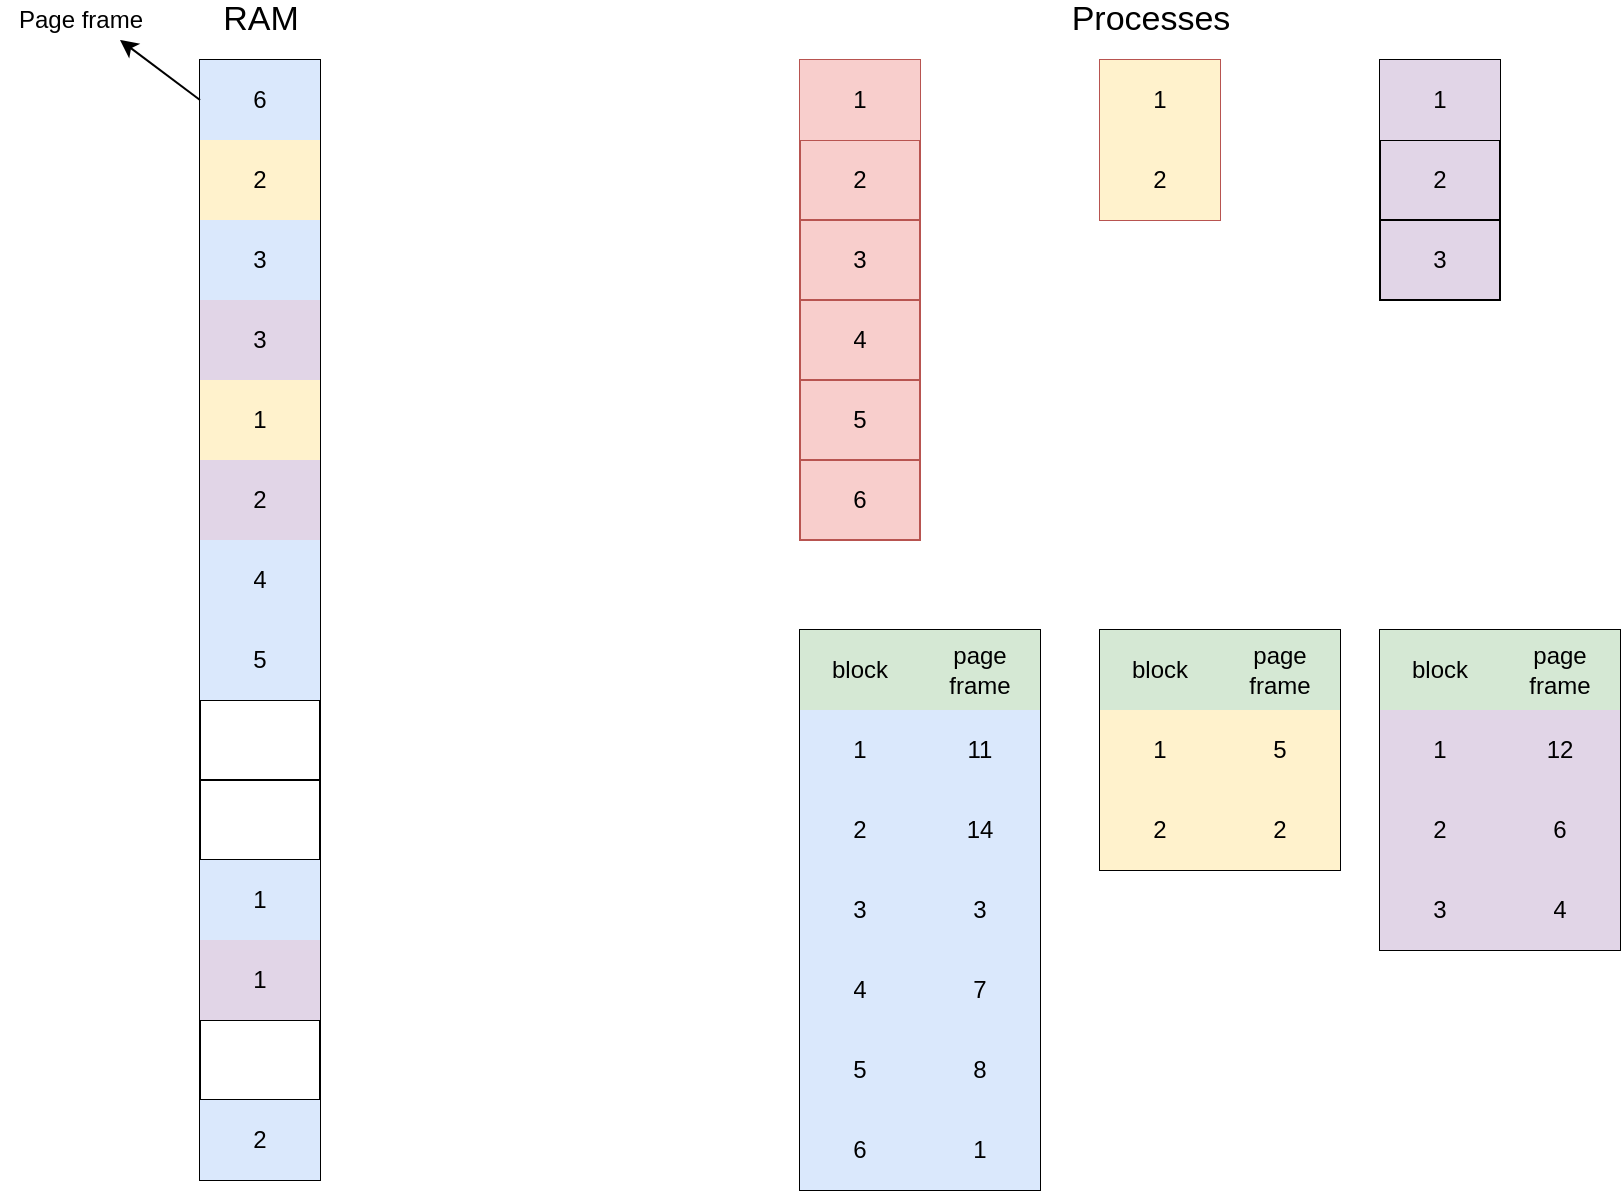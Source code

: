 <mxfile version="13.4.2" type="github">
  <diagram id="Kjc9poSDJmzgFYwM65Es" name="Page-1">
    <mxGraphModel dx="2066" dy="1154" grid="1" gridSize="10" guides="1" tooltips="1" connect="1" arrows="1" fold="1" page="1" pageScale="1" pageWidth="827" pageHeight="1169" math="0" shadow="0">
      <root>
        <mxCell id="0" />
        <mxCell id="1" parent="0" />
        <mxCell id="gSJrjUqgG9J_eSjiBrPd-1" value="" style="shape=table;html=1;whiteSpace=wrap;startSize=0;container=1;collapsible=0;childLayout=tableLayout;" parent="1" vertex="1">
          <mxGeometry x="110" y="160" width="60" height="560" as="geometry" />
        </mxCell>
        <mxCell id="gSJrjUqgG9J_eSjiBrPd-2" value="" style="shape=partialRectangle;html=1;whiteSpace=wrap;collapsible=0;dropTarget=0;pointerEvents=0;fillColor=none;top=0;left=0;bottom=0;right=0;points=[[0,0.5],[1,0.5]];portConstraint=eastwest;" parent="gSJrjUqgG9J_eSjiBrPd-1" vertex="1">
          <mxGeometry width="60" height="40" as="geometry" />
        </mxCell>
        <mxCell id="gSJrjUqgG9J_eSjiBrPd-3" value="6" style="shape=partialRectangle;html=1;whiteSpace=wrap;connectable=0;overflow=hidden;fillColor=#dae8fc;top=0;left=0;bottom=0;right=0;strokeColor=#6c8ebf;" parent="gSJrjUqgG9J_eSjiBrPd-2" vertex="1">
          <mxGeometry width="60" height="40" as="geometry" />
        </mxCell>
        <mxCell id="gSJrjUqgG9J_eSjiBrPd-4" value="" style="shape=partialRectangle;html=1;whiteSpace=wrap;collapsible=0;dropTarget=0;pointerEvents=0;fillColor=none;top=0;left=0;bottom=0;right=0;points=[[0,0.5],[1,0.5]];portConstraint=eastwest;" parent="gSJrjUqgG9J_eSjiBrPd-1" vertex="1">
          <mxGeometry y="40" width="60" height="40" as="geometry" />
        </mxCell>
        <mxCell id="gSJrjUqgG9J_eSjiBrPd-5" value="2" style="shape=partialRectangle;html=1;whiteSpace=wrap;connectable=0;overflow=hidden;top=0;left=0;bottom=0;right=0;fillColor=#fff2cc;strokeColor=#d6b656;" parent="gSJrjUqgG9J_eSjiBrPd-4" vertex="1">
          <mxGeometry width="60" height="40" as="geometry" />
        </mxCell>
        <mxCell id="gSJrjUqgG9J_eSjiBrPd-6" value="" style="shape=partialRectangle;html=1;whiteSpace=wrap;collapsible=0;dropTarget=0;pointerEvents=0;fillColor=none;top=0;left=0;bottom=0;right=0;points=[[0,0.5],[1,0.5]];portConstraint=eastwest;" parent="gSJrjUqgG9J_eSjiBrPd-1" vertex="1">
          <mxGeometry y="80" width="60" height="40" as="geometry" />
        </mxCell>
        <mxCell id="gSJrjUqgG9J_eSjiBrPd-7" value="3" style="shape=partialRectangle;html=1;whiteSpace=wrap;connectable=0;overflow=hidden;top=0;left=0;bottom=0;right=0;fillColor=#dae8fc;strokeColor=#6c8ebf;" parent="gSJrjUqgG9J_eSjiBrPd-6" vertex="1">
          <mxGeometry width="60" height="40" as="geometry" />
        </mxCell>
        <mxCell id="gSJrjUqgG9J_eSjiBrPd-8" value="" style="shape=partialRectangle;html=1;whiteSpace=wrap;collapsible=0;dropTarget=0;pointerEvents=0;fillColor=none;top=0;left=0;bottom=0;right=0;points=[[0,0.5],[1,0.5]];portConstraint=eastwest;" parent="gSJrjUqgG9J_eSjiBrPd-1" vertex="1">
          <mxGeometry y="120" width="60" height="40" as="geometry" />
        </mxCell>
        <mxCell id="gSJrjUqgG9J_eSjiBrPd-9" value="3" style="shape=partialRectangle;html=1;whiteSpace=wrap;connectable=0;overflow=hidden;top=0;left=0;bottom=0;right=0;fillColor=#e1d5e7;strokeColor=#9673a6;" parent="gSJrjUqgG9J_eSjiBrPd-8" vertex="1">
          <mxGeometry width="60" height="40" as="geometry" />
        </mxCell>
        <mxCell id="gSJrjUqgG9J_eSjiBrPd-10" value="" style="shape=partialRectangle;html=1;whiteSpace=wrap;collapsible=0;dropTarget=0;pointerEvents=0;fillColor=none;top=0;left=0;bottom=0;right=0;points=[[0,0.5],[1,0.5]];portConstraint=eastwest;" parent="gSJrjUqgG9J_eSjiBrPd-1" vertex="1">
          <mxGeometry y="160" width="60" height="40" as="geometry" />
        </mxCell>
        <mxCell id="gSJrjUqgG9J_eSjiBrPd-11" value="1" style="shape=partialRectangle;html=1;whiteSpace=wrap;connectable=0;overflow=hidden;top=0;left=0;bottom=0;right=0;fillColor=#fff2cc;strokeColor=#d6b656;" parent="gSJrjUqgG9J_eSjiBrPd-10" vertex="1">
          <mxGeometry width="60" height="40" as="geometry" />
        </mxCell>
        <mxCell id="gSJrjUqgG9J_eSjiBrPd-12" value="" style="shape=partialRectangle;html=1;whiteSpace=wrap;collapsible=0;dropTarget=0;pointerEvents=0;fillColor=none;top=0;left=0;bottom=0;right=0;points=[[0,0.5],[1,0.5]];portConstraint=eastwest;" parent="gSJrjUqgG9J_eSjiBrPd-1" vertex="1">
          <mxGeometry y="200" width="60" height="40" as="geometry" />
        </mxCell>
        <mxCell id="gSJrjUqgG9J_eSjiBrPd-13" value="2" style="shape=partialRectangle;html=1;whiteSpace=wrap;connectable=0;overflow=hidden;top=0;left=0;bottom=0;right=0;fillColor=#e1d5e7;strokeColor=#9673a6;" parent="gSJrjUqgG9J_eSjiBrPd-12" vertex="1">
          <mxGeometry width="60" height="40" as="geometry" />
        </mxCell>
        <mxCell id="gSJrjUqgG9J_eSjiBrPd-14" value="" style="shape=partialRectangle;html=1;whiteSpace=wrap;collapsible=0;dropTarget=0;pointerEvents=0;fillColor=none;top=0;left=0;bottom=0;right=0;points=[[0,0.5],[1,0.5]];portConstraint=eastwest;" parent="gSJrjUqgG9J_eSjiBrPd-1" vertex="1">
          <mxGeometry y="240" width="60" height="40" as="geometry" />
        </mxCell>
        <mxCell id="gSJrjUqgG9J_eSjiBrPd-15" value="4" style="shape=partialRectangle;html=1;whiteSpace=wrap;connectable=0;overflow=hidden;fillColor=#dae8fc;top=0;left=0;bottom=0;right=0;strokeColor=#6c8ebf;" parent="gSJrjUqgG9J_eSjiBrPd-14" vertex="1">
          <mxGeometry width="60" height="40" as="geometry" />
        </mxCell>
        <mxCell id="gSJrjUqgG9J_eSjiBrPd-16" value="" style="shape=partialRectangle;html=1;whiteSpace=wrap;collapsible=0;dropTarget=0;pointerEvents=0;fillColor=none;top=0;left=0;bottom=0;right=0;points=[[0,0.5],[1,0.5]];portConstraint=eastwest;" parent="gSJrjUqgG9J_eSjiBrPd-1" vertex="1">
          <mxGeometry y="280" width="60" height="40" as="geometry" />
        </mxCell>
        <mxCell id="gSJrjUqgG9J_eSjiBrPd-17" value="5" style="shape=partialRectangle;html=1;whiteSpace=wrap;connectable=0;overflow=hidden;fillColor=#dae8fc;top=0;left=0;bottom=0;right=0;strokeColor=#6c8ebf;" parent="gSJrjUqgG9J_eSjiBrPd-16" vertex="1">
          <mxGeometry width="60" height="40" as="geometry" />
        </mxCell>
        <mxCell id="gSJrjUqgG9J_eSjiBrPd-18" value="" style="shape=partialRectangle;html=1;whiteSpace=wrap;collapsible=0;dropTarget=0;pointerEvents=0;fillColor=none;top=0;left=0;bottom=0;right=0;points=[[0,0.5],[1,0.5]];portConstraint=eastwest;" parent="gSJrjUqgG9J_eSjiBrPd-1" vertex="1">
          <mxGeometry y="320" width="60" height="40" as="geometry" />
        </mxCell>
        <mxCell id="gSJrjUqgG9J_eSjiBrPd-19" value="" style="shape=partialRectangle;html=1;whiteSpace=wrap;connectable=0;overflow=hidden;fillColor=none;top=0;left=0;bottom=0;right=0;" parent="gSJrjUqgG9J_eSjiBrPd-18" vertex="1">
          <mxGeometry width="60" height="40" as="geometry" />
        </mxCell>
        <mxCell id="gSJrjUqgG9J_eSjiBrPd-20" value="" style="shape=partialRectangle;html=1;whiteSpace=wrap;collapsible=0;dropTarget=0;pointerEvents=0;fillColor=none;top=0;left=0;bottom=0;right=0;points=[[0,0.5],[1,0.5]];portConstraint=eastwest;" parent="gSJrjUqgG9J_eSjiBrPd-1" vertex="1">
          <mxGeometry y="360" width="60" height="40" as="geometry" />
        </mxCell>
        <mxCell id="gSJrjUqgG9J_eSjiBrPd-21" value="" style="shape=partialRectangle;html=1;whiteSpace=wrap;connectable=0;overflow=hidden;fillColor=none;top=0;left=0;bottom=0;right=0;" parent="gSJrjUqgG9J_eSjiBrPd-20" vertex="1">
          <mxGeometry width="60" height="40" as="geometry" />
        </mxCell>
        <mxCell id="gSJrjUqgG9J_eSjiBrPd-22" value="" style="shape=partialRectangle;html=1;whiteSpace=wrap;collapsible=0;dropTarget=0;pointerEvents=0;fillColor=none;top=0;left=0;bottom=0;right=0;points=[[0,0.5],[1,0.5]];portConstraint=eastwest;" parent="gSJrjUqgG9J_eSjiBrPd-1" vertex="1">
          <mxGeometry y="400" width="60" height="40" as="geometry" />
        </mxCell>
        <mxCell id="gSJrjUqgG9J_eSjiBrPd-23" value="1" style="shape=partialRectangle;html=1;whiteSpace=wrap;connectable=0;overflow=hidden;fillColor=#dae8fc;top=0;left=0;bottom=0;right=0;strokeColor=#6c8ebf;" parent="gSJrjUqgG9J_eSjiBrPd-22" vertex="1">
          <mxGeometry width="60" height="40" as="geometry" />
        </mxCell>
        <mxCell id="gSJrjUqgG9J_eSjiBrPd-24" value="" style="shape=partialRectangle;html=1;whiteSpace=wrap;collapsible=0;dropTarget=0;pointerEvents=0;fillColor=none;top=0;left=0;bottom=0;right=0;points=[[0,0.5],[1,0.5]];portConstraint=eastwest;" parent="gSJrjUqgG9J_eSjiBrPd-1" vertex="1">
          <mxGeometry y="440" width="60" height="40" as="geometry" />
        </mxCell>
        <mxCell id="gSJrjUqgG9J_eSjiBrPd-25" value="1" style="shape=partialRectangle;html=1;whiteSpace=wrap;connectable=0;overflow=hidden;fillColor=#e1d5e7;top=0;left=0;bottom=0;right=0;strokeColor=#9673a6;" parent="gSJrjUqgG9J_eSjiBrPd-24" vertex="1">
          <mxGeometry width="60" height="40" as="geometry" />
        </mxCell>
        <mxCell id="gSJrjUqgG9J_eSjiBrPd-26" value="" style="shape=partialRectangle;html=1;whiteSpace=wrap;collapsible=0;dropTarget=0;pointerEvents=0;fillColor=none;top=0;left=0;bottom=0;right=0;points=[[0,0.5],[1,0.5]];portConstraint=eastwest;" parent="gSJrjUqgG9J_eSjiBrPd-1" vertex="1">
          <mxGeometry y="480" width="60" height="40" as="geometry" />
        </mxCell>
        <mxCell id="gSJrjUqgG9J_eSjiBrPd-27" value="" style="shape=partialRectangle;html=1;whiteSpace=wrap;connectable=0;overflow=hidden;fillColor=none;top=0;left=0;bottom=0;right=0;" parent="gSJrjUqgG9J_eSjiBrPd-26" vertex="1">
          <mxGeometry width="60" height="40" as="geometry" />
        </mxCell>
        <mxCell id="gSJrjUqgG9J_eSjiBrPd-28" value="" style="shape=partialRectangle;html=1;whiteSpace=wrap;collapsible=0;dropTarget=0;pointerEvents=0;fillColor=none;top=0;left=0;bottom=0;right=0;points=[[0,0.5],[1,0.5]];portConstraint=eastwest;" parent="gSJrjUqgG9J_eSjiBrPd-1" vertex="1">
          <mxGeometry y="520" width="60" height="40" as="geometry" />
        </mxCell>
        <mxCell id="gSJrjUqgG9J_eSjiBrPd-29" value="2" style="shape=partialRectangle;html=1;whiteSpace=wrap;connectable=0;overflow=hidden;fillColor=#dae8fc;top=0;left=0;bottom=0;right=0;strokeColor=#6c8ebf;" parent="gSJrjUqgG9J_eSjiBrPd-28" vertex="1">
          <mxGeometry width="60" height="40" as="geometry" />
        </mxCell>
        <mxCell id="2" value="&lt;font style=&quot;font-size: 17px&quot;&gt;RAM&lt;/font&gt;" style="text;html=1;align=center;verticalAlign=middle;resizable=0;points=[];autosize=1;strokeWidth=10;" parent="1" vertex="1">
          <mxGeometry x="115" y="130" width="50" height="20" as="geometry" />
        </mxCell>
        <mxCell id="gSJrjUqgG9J_eSjiBrPd-43" value="&lt;font style=&quot;font-size: 17px&quot;&gt;Processes&lt;/font&gt;" style="text;html=1;align=center;verticalAlign=middle;resizable=0;points=[];autosize=1;strokeWidth=10;" parent="1" vertex="1">
          <mxGeometry x="540" y="130" width="90" height="20" as="geometry" />
        </mxCell>
        <mxCell id="Pde7-KBBgsuIQ9UqTgHa-2" style="rounded=0;orthogonalLoop=1;jettySize=auto;html=1;exitX=0;exitY=0.5;exitDx=0;exitDy=0;" parent="1" source="gSJrjUqgG9J_eSjiBrPd-2" edge="1">
          <mxGeometry relative="1" as="geometry">
            <mxPoint x="70" y="150" as="targetPoint" />
          </mxGeometry>
        </mxCell>
        <mxCell id="Pde7-KBBgsuIQ9UqTgHa-3" value="Page frame&lt;br&gt;" style="text;html=1;align=center;verticalAlign=middle;resizable=0;points=[];autosize=1;" parent="1" vertex="1">
          <mxGeometry x="10" y="130" width="80" height="20" as="geometry" />
        </mxCell>
        <mxCell id="gSJrjUqgG9J_eSjiBrPd-44" value="" style="shape=table;html=1;whiteSpace=wrap;startSize=0;container=1;collapsible=0;childLayout=tableLayout;" parent="1" vertex="1">
          <mxGeometry x="410" y="445" width="120" height="280" as="geometry" />
        </mxCell>
        <mxCell id="gSJrjUqgG9J_eSjiBrPd-45" value="" style="shape=partialRectangle;html=1;whiteSpace=wrap;collapsible=0;dropTarget=0;pointerEvents=0;fillColor=none;top=0;left=0;bottom=0;right=0;points=[[0,0.5],[1,0.5]];portConstraint=eastwest;" parent="gSJrjUqgG9J_eSjiBrPd-44" vertex="1">
          <mxGeometry width="120" height="40" as="geometry" />
        </mxCell>
        <mxCell id="gSJrjUqgG9J_eSjiBrPd-46" value="block" style="shape=partialRectangle;html=1;whiteSpace=wrap;connectable=0;overflow=hidden;fillColor=#d5e8d4;top=0;left=0;bottom=0;right=0;strokeColor=#82b366;" parent="gSJrjUqgG9J_eSjiBrPd-45" vertex="1">
          <mxGeometry width="60" height="40" as="geometry" />
        </mxCell>
        <mxCell id="gSJrjUqgG9J_eSjiBrPd-47" value="page frame" style="shape=partialRectangle;html=1;whiteSpace=wrap;connectable=0;overflow=hidden;fillColor=#d5e8d4;top=0;left=0;bottom=0;right=0;strokeColor=#82b366;" parent="gSJrjUqgG9J_eSjiBrPd-45" vertex="1">
          <mxGeometry x="60" width="60" height="40" as="geometry" />
        </mxCell>
        <mxCell id="gSJrjUqgG9J_eSjiBrPd-51" value="" style="shape=partialRectangle;html=1;whiteSpace=wrap;collapsible=0;dropTarget=0;pointerEvents=0;fillColor=none;top=0;left=0;bottom=0;right=0;points=[[0,0.5],[1,0.5]];portConstraint=eastwest;" parent="gSJrjUqgG9J_eSjiBrPd-44" vertex="1">
          <mxGeometry y="40" width="120" height="40" as="geometry" />
        </mxCell>
        <mxCell id="gSJrjUqgG9J_eSjiBrPd-52" value="1" style="shape=partialRectangle;html=1;whiteSpace=wrap;connectable=0;overflow=hidden;fillColor=#dae8fc;top=0;left=0;bottom=0;right=0;strokeColor=#6c8ebf;" parent="gSJrjUqgG9J_eSjiBrPd-51" vertex="1">
          <mxGeometry width="60" height="40" as="geometry" />
        </mxCell>
        <mxCell id="gSJrjUqgG9J_eSjiBrPd-53" value="11" style="shape=partialRectangle;html=1;whiteSpace=wrap;connectable=0;overflow=hidden;fillColor=#dae8fc;top=0;left=0;bottom=0;right=0;strokeColor=#6c8ebf;" parent="gSJrjUqgG9J_eSjiBrPd-51" vertex="1">
          <mxGeometry x="60" width="60" height="40" as="geometry" />
        </mxCell>
        <mxCell id="gSJrjUqgG9J_eSjiBrPd-48" value="" style="shape=partialRectangle;html=1;whiteSpace=wrap;collapsible=0;dropTarget=0;pointerEvents=0;fillColor=none;top=0;left=0;bottom=0;right=0;points=[[0,0.5],[1,0.5]];portConstraint=eastwest;" parent="gSJrjUqgG9J_eSjiBrPd-44" vertex="1">
          <mxGeometry y="80" width="120" height="40" as="geometry" />
        </mxCell>
        <mxCell id="gSJrjUqgG9J_eSjiBrPd-49" value="2" style="shape=partialRectangle;html=1;whiteSpace=wrap;connectable=0;overflow=hidden;fillColor=#dae8fc;top=0;left=0;bottom=0;right=0;strokeColor=#6c8ebf;" parent="gSJrjUqgG9J_eSjiBrPd-48" vertex="1">
          <mxGeometry width="60" height="40" as="geometry" />
        </mxCell>
        <mxCell id="gSJrjUqgG9J_eSjiBrPd-50" value="14" style="shape=partialRectangle;html=1;whiteSpace=wrap;connectable=0;overflow=hidden;fillColor=#dae8fc;top=0;left=0;bottom=0;right=0;strokeColor=#6c8ebf;" parent="gSJrjUqgG9J_eSjiBrPd-48" vertex="1">
          <mxGeometry x="60" width="60" height="40" as="geometry" />
        </mxCell>
        <mxCell id="gSJrjUqgG9J_eSjiBrPd-54" value="" style="shape=partialRectangle;html=1;whiteSpace=wrap;collapsible=0;dropTarget=0;pointerEvents=0;fillColor=none;top=0;left=0;bottom=0;right=0;points=[[0,0.5],[1,0.5]];portConstraint=eastwest;" parent="gSJrjUqgG9J_eSjiBrPd-44" vertex="1">
          <mxGeometry y="120" width="120" height="40" as="geometry" />
        </mxCell>
        <mxCell id="gSJrjUqgG9J_eSjiBrPd-55" value="3" style="shape=partialRectangle;html=1;whiteSpace=wrap;connectable=0;overflow=hidden;fillColor=#dae8fc;top=0;left=0;bottom=0;right=0;strokeColor=#6c8ebf;" parent="gSJrjUqgG9J_eSjiBrPd-54" vertex="1">
          <mxGeometry width="60" height="40" as="geometry" />
        </mxCell>
        <mxCell id="gSJrjUqgG9J_eSjiBrPd-56" value="3" style="shape=partialRectangle;html=1;whiteSpace=wrap;connectable=0;overflow=hidden;fillColor=#dae8fc;top=0;left=0;bottom=0;right=0;strokeColor=#6c8ebf;" parent="gSJrjUqgG9J_eSjiBrPd-54" vertex="1">
          <mxGeometry x="60" width="60" height="40" as="geometry" />
        </mxCell>
        <mxCell id="gSJrjUqgG9J_eSjiBrPd-57" value="" style="shape=partialRectangle;html=1;whiteSpace=wrap;collapsible=0;dropTarget=0;pointerEvents=0;fillColor=none;top=0;left=0;bottom=0;right=0;points=[[0,0.5],[1,0.5]];portConstraint=eastwest;" parent="gSJrjUqgG9J_eSjiBrPd-44" vertex="1">
          <mxGeometry y="160" width="120" height="40" as="geometry" />
        </mxCell>
        <mxCell id="gSJrjUqgG9J_eSjiBrPd-58" value="4" style="shape=partialRectangle;html=1;whiteSpace=wrap;connectable=0;overflow=hidden;fillColor=#dae8fc;top=0;left=0;bottom=0;right=0;strokeColor=#6c8ebf;" parent="gSJrjUqgG9J_eSjiBrPd-57" vertex="1">
          <mxGeometry width="60" height="40" as="geometry" />
        </mxCell>
        <mxCell id="gSJrjUqgG9J_eSjiBrPd-59" value="7" style="shape=partialRectangle;html=1;whiteSpace=wrap;connectable=0;overflow=hidden;fillColor=#dae8fc;top=0;left=0;bottom=0;right=0;strokeColor=#6c8ebf;" parent="gSJrjUqgG9J_eSjiBrPd-57" vertex="1">
          <mxGeometry x="60" width="60" height="40" as="geometry" />
        </mxCell>
        <mxCell id="gSJrjUqgG9J_eSjiBrPd-60" value="" style="shape=partialRectangle;html=1;whiteSpace=wrap;collapsible=0;dropTarget=0;pointerEvents=0;fillColor=none;top=0;left=0;bottom=0;right=0;points=[[0,0.5],[1,0.5]];portConstraint=eastwest;" parent="gSJrjUqgG9J_eSjiBrPd-44" vertex="1">
          <mxGeometry y="200" width="120" height="40" as="geometry" />
        </mxCell>
        <mxCell id="gSJrjUqgG9J_eSjiBrPd-61" value="5" style="shape=partialRectangle;html=1;whiteSpace=wrap;connectable=0;overflow=hidden;fillColor=#dae8fc;top=0;left=0;bottom=0;right=0;strokeColor=#6c8ebf;" parent="gSJrjUqgG9J_eSjiBrPd-60" vertex="1">
          <mxGeometry width="60" height="40" as="geometry" />
        </mxCell>
        <mxCell id="gSJrjUqgG9J_eSjiBrPd-62" value="8" style="shape=partialRectangle;html=1;whiteSpace=wrap;connectable=0;overflow=hidden;fillColor=#dae8fc;top=0;left=0;bottom=0;right=0;strokeColor=#6c8ebf;" parent="gSJrjUqgG9J_eSjiBrPd-60" vertex="1">
          <mxGeometry x="60" width="60" height="40" as="geometry" />
        </mxCell>
        <mxCell id="gSJrjUqgG9J_eSjiBrPd-63" value="" style="shape=partialRectangle;html=1;whiteSpace=wrap;collapsible=0;dropTarget=0;pointerEvents=0;fillColor=none;top=0;left=0;bottom=0;right=0;points=[[0,0.5],[1,0.5]];portConstraint=eastwest;" parent="gSJrjUqgG9J_eSjiBrPd-44" vertex="1">
          <mxGeometry y="240" width="120" height="40" as="geometry" />
        </mxCell>
        <mxCell id="gSJrjUqgG9J_eSjiBrPd-64" value="6" style="shape=partialRectangle;html=1;whiteSpace=wrap;connectable=0;overflow=hidden;fillColor=#dae8fc;top=0;left=0;bottom=0;right=0;strokeColor=#6c8ebf;" parent="gSJrjUqgG9J_eSjiBrPd-63" vertex="1">
          <mxGeometry width="60" height="40" as="geometry" />
        </mxCell>
        <mxCell id="gSJrjUqgG9J_eSjiBrPd-65" value="1" style="shape=partialRectangle;html=1;whiteSpace=wrap;connectable=0;overflow=hidden;fillColor=#dae8fc;top=0;left=0;bottom=0;right=0;strokeColor=#6c8ebf;" parent="gSJrjUqgG9J_eSjiBrPd-63" vertex="1">
          <mxGeometry x="60" width="60" height="40" as="geometry" />
        </mxCell>
        <mxCell id="gSJrjUqgG9J_eSjiBrPd-30" value="" style="shape=table;html=1;whiteSpace=wrap;startSize=0;container=1;collapsible=0;childLayout=tableLayout;fillColor=#f8cecc;strokeColor=#b85450;" parent="1" vertex="1">
          <mxGeometry x="410" y="160" width="60" height="240" as="geometry" />
        </mxCell>
        <mxCell id="gSJrjUqgG9J_eSjiBrPd-31" value="" style="shape=partialRectangle;html=1;whiteSpace=wrap;collapsible=0;dropTarget=0;pointerEvents=0;fillColor=none;top=0;left=0;bottom=0;right=0;points=[[0,0.5],[1,0.5]];portConstraint=eastwest;" parent="gSJrjUqgG9J_eSjiBrPd-30" vertex="1">
          <mxGeometry width="60" height="40" as="geometry" />
        </mxCell>
        <mxCell id="gSJrjUqgG9J_eSjiBrPd-32" value="1" style="shape=partialRectangle;html=1;whiteSpace=wrap;connectable=0;overflow=hidden;fillColor=#f8cecc;top=0;left=0;bottom=0;right=0;strokeColor=#b85450;" parent="gSJrjUqgG9J_eSjiBrPd-31" vertex="1">
          <mxGeometry width="60" height="40" as="geometry" />
        </mxCell>
        <mxCell id="gSJrjUqgG9J_eSjiBrPd-33" value="" style="shape=partialRectangle;html=1;whiteSpace=wrap;collapsible=0;dropTarget=0;pointerEvents=0;fillColor=none;top=0;left=0;bottom=0;right=0;points=[[0,0.5],[1,0.5]];portConstraint=eastwest;" parent="gSJrjUqgG9J_eSjiBrPd-30" vertex="1">
          <mxGeometry y="40" width="60" height="40" as="geometry" />
        </mxCell>
        <mxCell id="gSJrjUqgG9J_eSjiBrPd-34" value="2" style="shape=partialRectangle;html=1;whiteSpace=wrap;connectable=0;overflow=hidden;fillColor=none;top=0;left=0;bottom=0;right=0;" parent="gSJrjUqgG9J_eSjiBrPd-33" vertex="1">
          <mxGeometry width="60" height="40" as="geometry" />
        </mxCell>
        <mxCell id="gSJrjUqgG9J_eSjiBrPd-35" value="" style="shape=partialRectangle;html=1;whiteSpace=wrap;collapsible=0;dropTarget=0;pointerEvents=0;fillColor=none;top=0;left=0;bottom=0;right=0;points=[[0,0.5],[1,0.5]];portConstraint=eastwest;" parent="gSJrjUqgG9J_eSjiBrPd-30" vertex="1">
          <mxGeometry y="80" width="60" height="40" as="geometry" />
        </mxCell>
        <mxCell id="gSJrjUqgG9J_eSjiBrPd-36" value="3" style="shape=partialRectangle;html=1;whiteSpace=wrap;connectable=0;overflow=hidden;fillColor=none;top=0;left=0;bottom=0;right=0;" parent="gSJrjUqgG9J_eSjiBrPd-35" vertex="1">
          <mxGeometry width="60" height="40" as="geometry" />
        </mxCell>
        <mxCell id="gSJrjUqgG9J_eSjiBrPd-37" value="" style="shape=partialRectangle;html=1;whiteSpace=wrap;collapsible=0;dropTarget=0;pointerEvents=0;fillColor=none;top=0;left=0;bottom=0;right=0;points=[[0,0.5],[1,0.5]];portConstraint=eastwest;" parent="gSJrjUqgG9J_eSjiBrPd-30" vertex="1">
          <mxGeometry y="120" width="60" height="40" as="geometry" />
        </mxCell>
        <mxCell id="gSJrjUqgG9J_eSjiBrPd-38" value="4" style="shape=partialRectangle;html=1;whiteSpace=wrap;connectable=0;overflow=hidden;fillColor=none;top=0;left=0;bottom=0;right=0;" parent="gSJrjUqgG9J_eSjiBrPd-37" vertex="1">
          <mxGeometry width="60" height="40" as="geometry" />
        </mxCell>
        <mxCell id="gSJrjUqgG9J_eSjiBrPd-39" value="" style="shape=partialRectangle;html=1;whiteSpace=wrap;collapsible=0;dropTarget=0;pointerEvents=0;fillColor=none;top=0;left=0;bottom=0;right=0;points=[[0,0.5],[1,0.5]];portConstraint=eastwest;" parent="gSJrjUqgG9J_eSjiBrPd-30" vertex="1">
          <mxGeometry y="160" width="60" height="40" as="geometry" />
        </mxCell>
        <mxCell id="gSJrjUqgG9J_eSjiBrPd-40" value="5" style="shape=partialRectangle;html=1;whiteSpace=wrap;connectable=0;overflow=hidden;fillColor=none;top=0;left=0;bottom=0;right=0;" parent="gSJrjUqgG9J_eSjiBrPd-39" vertex="1">
          <mxGeometry width="60" height="40" as="geometry" />
        </mxCell>
        <mxCell id="gSJrjUqgG9J_eSjiBrPd-41" value="" style="shape=partialRectangle;html=1;whiteSpace=wrap;collapsible=0;dropTarget=0;pointerEvents=0;fillColor=none;top=0;left=0;bottom=0;right=0;points=[[0,0.5],[1,0.5]];portConstraint=eastwest;" parent="gSJrjUqgG9J_eSjiBrPd-30" vertex="1">
          <mxGeometry y="200" width="60" height="40" as="geometry" />
        </mxCell>
        <mxCell id="gSJrjUqgG9J_eSjiBrPd-42" value="6" style="shape=partialRectangle;html=1;whiteSpace=wrap;connectable=0;overflow=hidden;fillColor=none;top=0;left=0;bottom=0;right=0;" parent="gSJrjUqgG9J_eSjiBrPd-41" vertex="1">
          <mxGeometry width="60" height="40" as="geometry" />
        </mxCell>
        <mxCell id="DrctDm28dZMEwN5hsp26-2" value="" style="shape=table;html=1;whiteSpace=wrap;startSize=0;container=1;collapsible=0;childLayout=tableLayout;" vertex="1" parent="1">
          <mxGeometry x="560" y="445" width="120" height="120" as="geometry" />
        </mxCell>
        <mxCell id="DrctDm28dZMEwN5hsp26-3" value="" style="shape=partialRectangle;html=1;whiteSpace=wrap;collapsible=0;dropTarget=0;pointerEvents=0;fillColor=none;top=0;left=0;bottom=0;right=0;points=[[0,0.5],[1,0.5]];portConstraint=eastwest;" vertex="1" parent="DrctDm28dZMEwN5hsp26-2">
          <mxGeometry width="120" height="40" as="geometry" />
        </mxCell>
        <mxCell id="DrctDm28dZMEwN5hsp26-4" value="block" style="shape=partialRectangle;html=1;whiteSpace=wrap;connectable=0;overflow=hidden;fillColor=#d5e8d4;top=0;left=0;bottom=0;right=0;strokeColor=#82b366;" vertex="1" parent="DrctDm28dZMEwN5hsp26-3">
          <mxGeometry width="60" height="40" as="geometry" />
        </mxCell>
        <mxCell id="DrctDm28dZMEwN5hsp26-5" value="page frame" style="shape=partialRectangle;html=1;whiteSpace=wrap;connectable=0;overflow=hidden;fillColor=#d5e8d4;top=0;left=0;bottom=0;right=0;strokeColor=#82b366;" vertex="1" parent="DrctDm28dZMEwN5hsp26-3">
          <mxGeometry x="60" width="60" height="40" as="geometry" />
        </mxCell>
        <mxCell id="DrctDm28dZMEwN5hsp26-6" value="" style="shape=partialRectangle;html=1;whiteSpace=wrap;collapsible=0;dropTarget=0;pointerEvents=0;fillColor=none;top=0;left=0;bottom=0;right=0;points=[[0,0.5],[1,0.5]];portConstraint=eastwest;" vertex="1" parent="DrctDm28dZMEwN5hsp26-2">
          <mxGeometry y="40" width="120" height="40" as="geometry" />
        </mxCell>
        <mxCell id="DrctDm28dZMEwN5hsp26-7" value="1" style="shape=partialRectangle;html=1;whiteSpace=wrap;connectable=0;overflow=hidden;fillColor=#fff2cc;top=0;left=0;bottom=0;right=0;strokeColor=#d6b656;" vertex="1" parent="DrctDm28dZMEwN5hsp26-6">
          <mxGeometry width="60" height="40" as="geometry" />
        </mxCell>
        <mxCell id="DrctDm28dZMEwN5hsp26-8" value="5" style="shape=partialRectangle;html=1;whiteSpace=wrap;connectable=0;overflow=hidden;fillColor=#fff2cc;top=0;left=0;bottom=0;right=0;strokeColor=#d6b656;" vertex="1" parent="DrctDm28dZMEwN5hsp26-6">
          <mxGeometry x="60" width="60" height="40" as="geometry" />
        </mxCell>
        <mxCell id="DrctDm28dZMEwN5hsp26-9" value="" style="shape=partialRectangle;html=1;whiteSpace=wrap;collapsible=0;dropTarget=0;pointerEvents=0;fillColor=none;top=0;left=0;bottom=0;right=0;points=[[0,0.5],[1,0.5]];portConstraint=eastwest;" vertex="1" parent="DrctDm28dZMEwN5hsp26-2">
          <mxGeometry y="80" width="120" height="40" as="geometry" />
        </mxCell>
        <mxCell id="DrctDm28dZMEwN5hsp26-10" value="2" style="shape=partialRectangle;html=1;whiteSpace=wrap;connectable=0;overflow=hidden;fillColor=#fff2cc;top=0;left=0;bottom=0;right=0;strokeColor=#d6b656;" vertex="1" parent="DrctDm28dZMEwN5hsp26-9">
          <mxGeometry width="60" height="40" as="geometry" />
        </mxCell>
        <mxCell id="DrctDm28dZMEwN5hsp26-11" value="2" style="shape=partialRectangle;html=1;whiteSpace=wrap;connectable=0;overflow=hidden;fillColor=#fff2cc;top=0;left=0;bottom=0;right=0;strokeColor=#d6b656;" vertex="1" parent="DrctDm28dZMEwN5hsp26-9">
          <mxGeometry x="60" width="60" height="40" as="geometry" />
        </mxCell>
        <mxCell id="DrctDm28dZMEwN5hsp26-37" value="" style="shape=table;html=1;whiteSpace=wrap;startSize=0;container=1;collapsible=0;childLayout=tableLayout;" vertex="1" parent="1">
          <mxGeometry x="700" y="445" width="120" height="160" as="geometry" />
        </mxCell>
        <mxCell id="DrctDm28dZMEwN5hsp26-38" value="" style="shape=partialRectangle;html=1;whiteSpace=wrap;collapsible=0;dropTarget=0;pointerEvents=0;fillColor=none;top=0;left=0;bottom=0;right=0;points=[[0,0.5],[1,0.5]];portConstraint=eastwest;" vertex="1" parent="DrctDm28dZMEwN5hsp26-37">
          <mxGeometry width="120" height="40" as="geometry" />
        </mxCell>
        <mxCell id="DrctDm28dZMEwN5hsp26-39" value="block" style="shape=partialRectangle;html=1;whiteSpace=wrap;connectable=0;overflow=hidden;fillColor=#d5e8d4;top=0;left=0;bottom=0;right=0;strokeColor=#82b366;" vertex="1" parent="DrctDm28dZMEwN5hsp26-38">
          <mxGeometry width="60" height="40" as="geometry" />
        </mxCell>
        <mxCell id="DrctDm28dZMEwN5hsp26-40" value="page frame" style="shape=partialRectangle;html=1;whiteSpace=wrap;connectable=0;overflow=hidden;fillColor=#d5e8d4;top=0;left=0;bottom=0;right=0;strokeColor=#82b366;" vertex="1" parent="DrctDm28dZMEwN5hsp26-38">
          <mxGeometry x="60" width="60" height="40" as="geometry" />
        </mxCell>
        <mxCell id="DrctDm28dZMEwN5hsp26-41" value="" style="shape=partialRectangle;html=1;whiteSpace=wrap;collapsible=0;dropTarget=0;pointerEvents=0;fillColor=none;top=0;left=0;bottom=0;right=0;points=[[0,0.5],[1,0.5]];portConstraint=eastwest;" vertex="1" parent="DrctDm28dZMEwN5hsp26-37">
          <mxGeometry y="40" width="120" height="40" as="geometry" />
        </mxCell>
        <mxCell id="DrctDm28dZMEwN5hsp26-42" value="1" style="shape=partialRectangle;html=1;whiteSpace=wrap;connectable=0;overflow=hidden;fillColor=#e1d5e7;top=0;left=0;bottom=0;right=0;strokeColor=#9673a6;" vertex="1" parent="DrctDm28dZMEwN5hsp26-41">
          <mxGeometry width="60" height="40" as="geometry" />
        </mxCell>
        <mxCell id="DrctDm28dZMEwN5hsp26-43" value="12" style="shape=partialRectangle;html=1;whiteSpace=wrap;connectable=0;overflow=hidden;fillColor=#e1d5e7;top=0;left=0;bottom=0;right=0;strokeColor=#9673a6;" vertex="1" parent="DrctDm28dZMEwN5hsp26-41">
          <mxGeometry x="60" width="60" height="40" as="geometry" />
        </mxCell>
        <mxCell id="DrctDm28dZMEwN5hsp26-44" value="" style="shape=partialRectangle;html=1;whiteSpace=wrap;collapsible=0;dropTarget=0;pointerEvents=0;fillColor=none;top=0;left=0;bottom=0;right=0;points=[[0,0.5],[1,0.5]];portConstraint=eastwest;" vertex="1" parent="DrctDm28dZMEwN5hsp26-37">
          <mxGeometry y="80" width="120" height="40" as="geometry" />
        </mxCell>
        <mxCell id="DrctDm28dZMEwN5hsp26-45" value="2" style="shape=partialRectangle;html=1;whiteSpace=wrap;connectable=0;overflow=hidden;fillColor=#e1d5e7;top=0;left=0;bottom=0;right=0;strokeColor=#9673a6;" vertex="1" parent="DrctDm28dZMEwN5hsp26-44">
          <mxGeometry width="60" height="40" as="geometry" />
        </mxCell>
        <mxCell id="DrctDm28dZMEwN5hsp26-46" value="6" style="shape=partialRectangle;html=1;whiteSpace=wrap;connectable=0;overflow=hidden;fillColor=#e1d5e7;top=0;left=0;bottom=0;right=0;strokeColor=#9673a6;" vertex="1" parent="DrctDm28dZMEwN5hsp26-44">
          <mxGeometry x="60" width="60" height="40" as="geometry" />
        </mxCell>
        <mxCell id="DrctDm28dZMEwN5hsp26-47" value="" style="shape=partialRectangle;html=1;whiteSpace=wrap;collapsible=0;dropTarget=0;pointerEvents=0;fillColor=none;top=0;left=0;bottom=0;right=0;points=[[0,0.5],[1,0.5]];portConstraint=eastwest;" vertex="1" parent="DrctDm28dZMEwN5hsp26-37">
          <mxGeometry y="120" width="120" height="40" as="geometry" />
        </mxCell>
        <mxCell id="DrctDm28dZMEwN5hsp26-48" value="3" style="shape=partialRectangle;html=1;whiteSpace=wrap;connectable=0;overflow=hidden;fillColor=#e1d5e7;top=0;left=0;bottom=0;right=0;strokeColor=#9673a6;" vertex="1" parent="DrctDm28dZMEwN5hsp26-47">
          <mxGeometry width="60" height="40" as="geometry" />
        </mxCell>
        <mxCell id="DrctDm28dZMEwN5hsp26-49" value="4" style="shape=partialRectangle;html=1;whiteSpace=wrap;connectable=0;overflow=hidden;fillColor=#e1d5e7;top=0;left=0;bottom=0;right=0;strokeColor=#9673a6;" vertex="1" parent="DrctDm28dZMEwN5hsp26-47">
          <mxGeometry x="60" width="60" height="40" as="geometry" />
        </mxCell>
        <mxCell id="DrctDm28dZMEwN5hsp26-59" value="" style="shape=table;html=1;whiteSpace=wrap;startSize=0;container=1;collapsible=0;childLayout=tableLayout;fillColor=#f8cecc;strokeColor=#b85450;" vertex="1" parent="1">
          <mxGeometry x="560" y="160" width="60" height="80" as="geometry" />
        </mxCell>
        <mxCell id="DrctDm28dZMEwN5hsp26-60" value="" style="shape=partialRectangle;html=1;whiteSpace=wrap;collapsible=0;dropTarget=0;pointerEvents=0;fillColor=none;top=0;left=0;bottom=0;right=0;points=[[0,0.5],[1,0.5]];portConstraint=eastwest;" vertex="1" parent="DrctDm28dZMEwN5hsp26-59">
          <mxGeometry width="60" height="40" as="geometry" />
        </mxCell>
        <mxCell id="DrctDm28dZMEwN5hsp26-61" value="1" style="shape=partialRectangle;html=1;whiteSpace=wrap;connectable=0;overflow=hidden;fillColor=#fff2cc;top=0;left=0;bottom=0;right=0;strokeColor=#d6b656;" vertex="1" parent="DrctDm28dZMEwN5hsp26-60">
          <mxGeometry width="60" height="40" as="geometry" />
        </mxCell>
        <mxCell id="DrctDm28dZMEwN5hsp26-62" value="" style="shape=partialRectangle;html=1;whiteSpace=wrap;collapsible=0;dropTarget=0;pointerEvents=0;fillColor=none;top=0;left=0;bottom=0;right=0;points=[[0,0.5],[1,0.5]];portConstraint=eastwest;" vertex="1" parent="DrctDm28dZMEwN5hsp26-59">
          <mxGeometry y="40" width="60" height="40" as="geometry" />
        </mxCell>
        <mxCell id="DrctDm28dZMEwN5hsp26-63" value="2" style="shape=partialRectangle;html=1;whiteSpace=wrap;connectable=0;overflow=hidden;fillColor=#fff2cc;top=0;left=0;bottom=0;right=0;strokeColor=#d6b656;" vertex="1" parent="DrctDm28dZMEwN5hsp26-62">
          <mxGeometry width="60" height="40" as="geometry" />
        </mxCell>
        <mxCell id="DrctDm28dZMEwN5hsp26-24" value="" style="shape=table;html=1;whiteSpace=wrap;startSize=0;container=1;collapsible=0;childLayout=tableLayout;fillColor=#e1d5e7;" vertex="1" parent="1">
          <mxGeometry x="700" y="160" width="60" height="120" as="geometry" />
        </mxCell>
        <mxCell id="DrctDm28dZMEwN5hsp26-25" value="" style="shape=partialRectangle;html=1;whiteSpace=wrap;collapsible=0;dropTarget=0;pointerEvents=0;fillColor=#e1d5e7;top=0;left=0;bottom=0;right=0;points=[[0,0.5],[1,0.5]];portConstraint=eastwest;strokeColor=#9673a6;" vertex="1" parent="DrctDm28dZMEwN5hsp26-24">
          <mxGeometry width="60" height="40" as="geometry" />
        </mxCell>
        <mxCell id="DrctDm28dZMEwN5hsp26-26" value="1" style="shape=partialRectangle;html=1;whiteSpace=wrap;connectable=0;overflow=hidden;fillColor=#e1d5e7;top=0;left=0;bottom=0;right=0;strokeColor=#9673a6;" vertex="1" parent="DrctDm28dZMEwN5hsp26-25">
          <mxGeometry width="60" height="40" as="geometry" />
        </mxCell>
        <mxCell id="DrctDm28dZMEwN5hsp26-27" value="" style="shape=partialRectangle;html=1;whiteSpace=wrap;collapsible=0;dropTarget=0;pointerEvents=0;fillColor=none;top=0;left=0;bottom=0;right=0;points=[[0,0.5],[1,0.5]];portConstraint=eastwest;" vertex="1" parent="DrctDm28dZMEwN5hsp26-24">
          <mxGeometry y="40" width="60" height="40" as="geometry" />
        </mxCell>
        <mxCell id="DrctDm28dZMEwN5hsp26-28" value="2" style="shape=partialRectangle;html=1;whiteSpace=wrap;connectable=0;overflow=hidden;fillColor=none;top=0;left=0;bottom=0;right=0;" vertex="1" parent="DrctDm28dZMEwN5hsp26-27">
          <mxGeometry width="60" height="40" as="geometry" />
        </mxCell>
        <mxCell id="DrctDm28dZMEwN5hsp26-29" value="" style="shape=partialRectangle;html=1;whiteSpace=wrap;collapsible=0;dropTarget=0;pointerEvents=0;fillColor=none;top=0;left=0;bottom=0;right=0;points=[[0,0.5],[1,0.5]];portConstraint=eastwest;" vertex="1" parent="DrctDm28dZMEwN5hsp26-24">
          <mxGeometry y="80" width="60" height="40" as="geometry" />
        </mxCell>
        <mxCell id="DrctDm28dZMEwN5hsp26-30" value="3" style="shape=partialRectangle;html=1;whiteSpace=wrap;connectable=0;overflow=hidden;fillColor=none;top=0;left=0;bottom=0;right=0;" vertex="1" parent="DrctDm28dZMEwN5hsp26-29">
          <mxGeometry width="60" height="40" as="geometry" />
        </mxCell>
      </root>
    </mxGraphModel>
  </diagram>
</mxfile>
